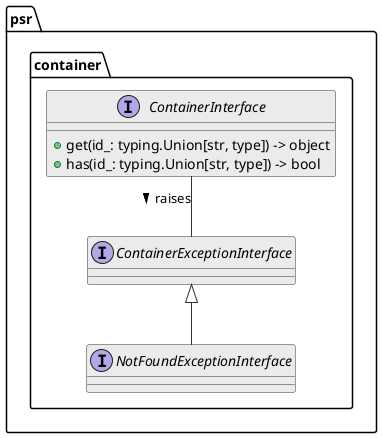 @startuml

skinparam class {
  BackgroundColor #ebebeb
  ArrowColor      #333
  BorderColor     #333
}

skinparam lineType ortho

package psr.container {
  interface ContainerInterface {
    + get(id_: typing.Union[str, type]) -> object
    + has(id_: typing.Union[str, type]) -> bool
  }
  interface ContainerExceptionInterface {}
  interface NotFoundExceptionInterface extends ContainerExceptionInterface {}

  ContainerInterface -- ContainerExceptionInterface : "raises >"
}

@enduml
